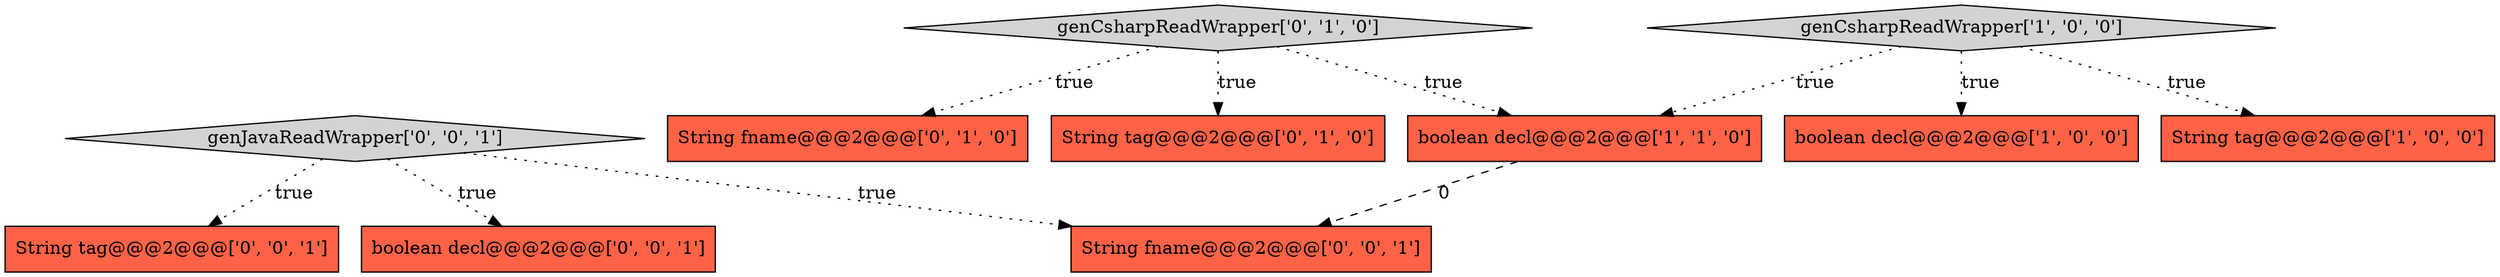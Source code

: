 digraph {
9 [style = filled, label = "String tag@@@2@@@['0', '0', '1']", fillcolor = tomato, shape = box image = "AAA0AAABBB3BBB"];
8 [style = filled, label = "boolean decl@@@2@@@['0', '0', '1']", fillcolor = tomato, shape = box image = "AAA0AAABBB3BBB"];
1 [style = filled, label = "boolean decl@@@2@@@['1', '0', '0']", fillcolor = tomato, shape = box image = "AAA0AAABBB1BBB"];
4 [style = filled, label = "String fname@@@2@@@['0', '1', '0']", fillcolor = tomato, shape = box image = "AAA0AAABBB2BBB"];
5 [style = filled, label = "String tag@@@2@@@['0', '1', '0']", fillcolor = tomato, shape = box image = "AAA0AAABBB2BBB"];
3 [style = filled, label = "boolean decl@@@2@@@['1', '1', '0']", fillcolor = tomato, shape = box image = "AAA0AAABBB1BBB"];
10 [style = filled, label = "String fname@@@2@@@['0', '0', '1']", fillcolor = tomato, shape = box image = "AAA0AAABBB3BBB"];
0 [style = filled, label = "String tag@@@2@@@['1', '0', '0']", fillcolor = tomato, shape = box image = "AAA0AAABBB1BBB"];
7 [style = filled, label = "genJavaReadWrapper['0', '0', '1']", fillcolor = lightgray, shape = diamond image = "AAA0AAABBB3BBB"];
6 [style = filled, label = "genCsharpReadWrapper['0', '1', '0']", fillcolor = lightgray, shape = diamond image = "AAA0AAABBB2BBB"];
2 [style = filled, label = "genCsharpReadWrapper['1', '0', '0']", fillcolor = lightgray, shape = diamond image = "AAA0AAABBB1BBB"];
2->1 [style = dotted, label="true"];
6->5 [style = dotted, label="true"];
6->4 [style = dotted, label="true"];
2->0 [style = dotted, label="true"];
2->3 [style = dotted, label="true"];
3->10 [style = dashed, label="0"];
7->9 [style = dotted, label="true"];
6->3 [style = dotted, label="true"];
7->8 [style = dotted, label="true"];
7->10 [style = dotted, label="true"];
}
